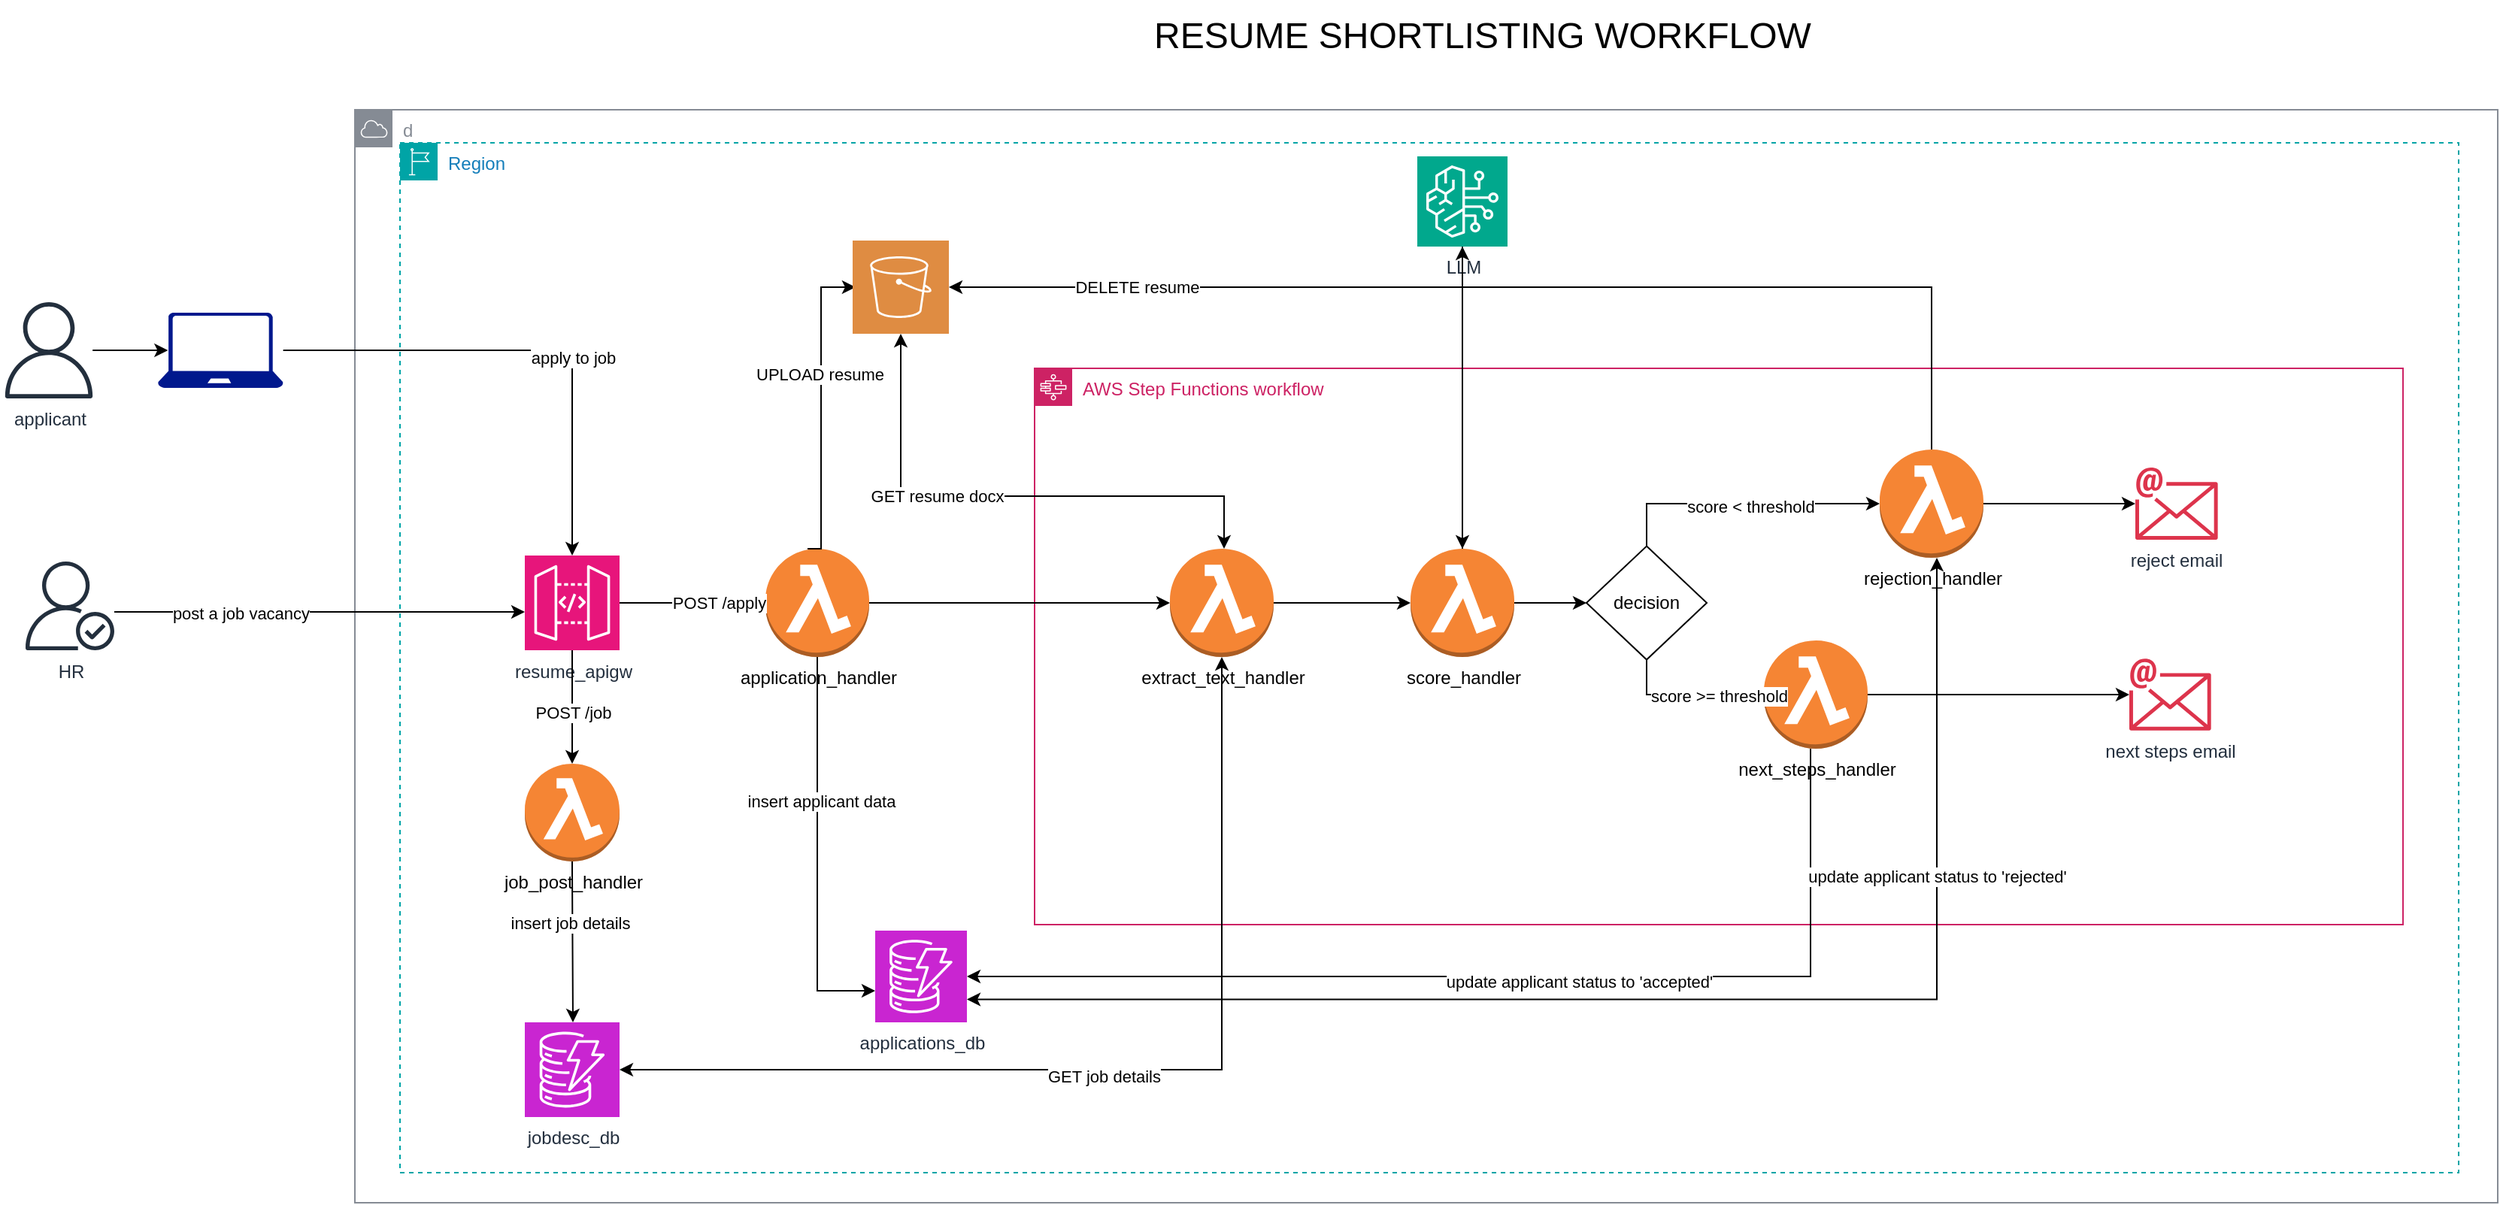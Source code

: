 <mxfile version="28.2.0">
  <diagram name="Page-1" id="yolX_gxU64kREPE_3TUZ">
    <mxGraphModel dx="3375" dy="1646" grid="0" gridSize="10" guides="1" tooltips="1" connect="1" arrows="1" fold="1" page="0" pageScale="1" pageWidth="827" pageHeight="1169" math="0" shadow="0">
      <root>
        <mxCell id="0" />
        <mxCell id="1" parent="0" />
        <mxCell id="e4_RCCN22bToamCJ0B3J-1" value="d" style="sketch=0;outlineConnect=0;gradientColor=none;html=1;whiteSpace=wrap;fontSize=12;fontStyle=0;shape=mxgraph.aws4.group;grIcon=mxgraph.aws4.group_aws_cloud;strokeColor=#858B94;fillColor=none;verticalAlign=top;align=left;spacingLeft=30;fontColor=#858B94;dashed=0;movable=1;resizable=1;rotatable=1;deletable=1;editable=1;locked=0;connectable=1;" parent="1" vertex="1">
          <mxGeometry x="-670" y="-250" width="1425" height="727" as="geometry" />
        </mxCell>
        <mxCell id="e4_RCCN22bToamCJ0B3J-4" value="Region" style="points=[[0,0],[0.25,0],[0.5,0],[0.75,0],[1,0],[1,0.25],[1,0.5],[1,0.75],[1,1],[0.75,1],[0.5,1],[0.25,1],[0,1],[0,0.75],[0,0.5],[0,0.25]];outlineConnect=0;gradientColor=none;html=1;whiteSpace=wrap;fontSize=12;fontStyle=0;container=1;pointerEvents=0;collapsible=0;recursiveResize=0;shape=mxgraph.aws4.group;grIcon=mxgraph.aws4.group_region;strokeColor=#00A4A6;fillColor=none;verticalAlign=top;align=left;spacingLeft=30;fontColor=#147EBA;dashed=1;" parent="1" vertex="1">
          <mxGeometry x="-640" y="-228" width="1369" height="685" as="geometry" />
        </mxCell>
        <mxCell id="e4_RCCN22bToamCJ0B3J-6" value="AWS Step Functions workflow" style="points=[[0,0],[0.25,0],[0.5,0],[0.75,0],[1,0],[1,0.25],[1,0.5],[1,0.75],[1,1],[0.75,1],[0.5,1],[0.25,1],[0,1],[0,0.75],[0,0.5],[0,0.25]];outlineConnect=0;gradientColor=none;html=1;whiteSpace=wrap;fontSize=12;fontStyle=0;container=1;pointerEvents=0;collapsible=0;recursiveResize=0;shape=mxgraph.aws4.group;grIcon=mxgraph.aws4.group_aws_step_functions_workflow;strokeColor=#CD2264;fillColor=none;verticalAlign=top;align=left;spacingLeft=30;fontColor=#CD2264;dashed=0;" parent="e4_RCCN22bToamCJ0B3J-4" vertex="1">
          <mxGeometry x="422" y="150" width="910" height="370" as="geometry" />
        </mxCell>
        <mxCell id="e4_RCCN22bToamCJ0B3J-9" value="score_handler" style="outlineConnect=0;dashed=0;verticalLabelPosition=bottom;verticalAlign=top;align=center;html=1;shape=mxgraph.aws3.lambda_function;fillColor=#F58534;gradientColor=none;" parent="e4_RCCN22bToamCJ0B3J-6" vertex="1">
          <mxGeometry x="250" y="120" width="69" height="72" as="geometry" />
        </mxCell>
        <mxCell id="e4_RCCN22bToamCJ0B3J-19" style="edgeStyle=orthogonalEdgeStyle;rounded=0;orthogonalLoop=1;jettySize=auto;html=1;" parent="e4_RCCN22bToamCJ0B3J-6" source="e4_RCCN22bToamCJ0B3J-8" target="e4_RCCN22bToamCJ0B3J-9" edge="1">
          <mxGeometry relative="1" as="geometry" />
        </mxCell>
        <mxCell id="e4_RCCN22bToamCJ0B3J-8" value="extract_text_handler" style="outlineConnect=0;dashed=0;verticalLabelPosition=bottom;verticalAlign=top;align=center;html=1;shape=mxgraph.aws3.lambda_function;fillColor=#F58534;gradientColor=none;" parent="e4_RCCN22bToamCJ0B3J-6" vertex="1">
          <mxGeometry x="90" y="120" width="69" height="72" as="geometry" />
        </mxCell>
        <mxCell id="e4_RCCN22bToamCJ0B3J-22" value="decision" style="rhombus;whiteSpace=wrap;html=1;" parent="e4_RCCN22bToamCJ0B3J-6" vertex="1">
          <mxGeometry x="367" y="118.25" width="80" height="75.5" as="geometry" />
        </mxCell>
        <mxCell id="e4_RCCN22bToamCJ0B3J-24" style="edgeStyle=orthogonalEdgeStyle;rounded=0;orthogonalLoop=1;jettySize=auto;html=1;entryX=0;entryY=0.5;entryDx=0;entryDy=0;" parent="e4_RCCN22bToamCJ0B3J-6" source="e4_RCCN22bToamCJ0B3J-9" target="e4_RCCN22bToamCJ0B3J-22" edge="1">
          <mxGeometry relative="1" as="geometry" />
        </mxCell>
        <mxCell id="e4_RCCN22bToamCJ0B3J-39" value="next steps email" style="sketch=0;outlineConnect=0;fontColor=#232F3E;gradientColor=none;fillColor=#DD344C;strokeColor=none;dashed=0;verticalLabelPosition=bottom;verticalAlign=top;align=center;html=1;fontSize=12;fontStyle=0;aspect=fixed;shape=mxgraph.aws4.email;" parent="e4_RCCN22bToamCJ0B3J-6" vertex="1">
          <mxGeometry x="728" y="192.96" width="54.34" height="48.07" as="geometry" />
        </mxCell>
        <mxCell id="e4_RCCN22bToamCJ0B3J-5" value="LLM" style="sketch=0;points=[[0,0,0],[0.25,0,0],[0.5,0,0],[0.75,0,0],[1,0,0],[0,1,0],[0.25,1,0],[0.5,1,0],[0.75,1,0],[1,1,0],[0,0.25,0],[0,0.5,0],[0,0.75,0],[1,0.25,0],[1,0.5,0],[1,0.75,0]];outlineConnect=0;fontColor=#232F3E;fillColor=#01A88D;strokeColor=#ffffff;dashed=0;verticalLabelPosition=bottom;verticalAlign=top;align=center;html=1;fontSize=12;fontStyle=0;aspect=fixed;shape=mxgraph.aws4.resourceIcon;resIcon=mxgraph.aws4.bedrock;" parent="e4_RCCN22bToamCJ0B3J-4" vertex="1">
          <mxGeometry x="676.5" y="9" width="60" height="60" as="geometry" />
        </mxCell>
        <mxCell id="e4_RCCN22bToamCJ0B3J-17" style="edgeStyle=orthogonalEdgeStyle;rounded=0;orthogonalLoop=1;jettySize=auto;html=1;" parent="e4_RCCN22bToamCJ0B3J-4" source="e4_RCCN22bToamCJ0B3J-12" target="e4_RCCN22bToamCJ0B3J-8" edge="1">
          <mxGeometry relative="1" as="geometry" />
        </mxCell>
        <mxCell id="e4_RCCN22bToamCJ0B3J-12" value="application_handler" style="outlineConnect=0;dashed=0;verticalLabelPosition=bottom;verticalAlign=top;align=center;html=1;shape=mxgraph.aws3.lambda_function;fillColor=#F58534;gradientColor=none;" parent="e4_RCCN22bToamCJ0B3J-4" vertex="1">
          <mxGeometry x="243" y="270" width="69" height="72" as="geometry" />
        </mxCell>
        <mxCell id="e4_RCCN22bToamCJ0B3J-20" style="edgeStyle=orthogonalEdgeStyle;rounded=0;orthogonalLoop=1;jettySize=auto;html=1;" parent="e4_RCCN22bToamCJ0B3J-4" source="e4_RCCN22bToamCJ0B3J-9" target="e4_RCCN22bToamCJ0B3J-5" edge="1">
          <mxGeometry relative="1" as="geometry" />
        </mxCell>
        <mxCell id="e4_RCCN22bToamCJ0B3J-11" value="resume_apigw" style="sketch=0;points=[[0,0,0],[0.25,0,0],[0.5,0,0],[0.75,0,0],[1,0,0],[0,1,0],[0.25,1,0],[0.5,1,0],[0.75,1,0],[1,1,0],[0,0.25,0],[0,0.5,0],[0,0.75,0],[1,0.25,0],[1,0.5,0],[1,0.75,0]];outlineConnect=0;fontColor=#232F3E;fillColor=#E7157B;strokeColor=#ffffff;dashed=0;verticalLabelPosition=bottom;verticalAlign=top;align=center;html=1;fontSize=12;fontStyle=0;aspect=fixed;shape=mxgraph.aws4.resourceIcon;resIcon=mxgraph.aws4.api_gateway;" parent="e4_RCCN22bToamCJ0B3J-4" vertex="1">
          <mxGeometry x="83" y="274.5" width="63" height="63" as="geometry" />
        </mxCell>
        <mxCell id="e4_RCCN22bToamCJ0B3J-13" style="edgeStyle=orthogonalEdgeStyle;rounded=0;orthogonalLoop=1;jettySize=auto;html=1;" parent="e4_RCCN22bToamCJ0B3J-4" source="e4_RCCN22bToamCJ0B3J-11" target="e4_RCCN22bToamCJ0B3J-12" edge="1">
          <mxGeometry relative="1" as="geometry" />
        </mxCell>
        <mxCell id="e4_RCCN22bToamCJ0B3J-35" value="POST /apply" style="edgeLabel;html=1;align=center;verticalAlign=middle;resizable=0;points=[];" parent="e4_RCCN22bToamCJ0B3J-13" vertex="1" connectable="0">
          <mxGeometry x="0.346" relative="1" as="geometry">
            <mxPoint as="offset" />
          </mxGeometry>
        </mxCell>
        <mxCell id="e4_RCCN22bToamCJ0B3J-61" style="edgeStyle=orthogonalEdgeStyle;rounded=0;orthogonalLoop=1;jettySize=auto;html=1;entryX=0.5;entryY=0;entryDx=0;entryDy=0;entryPerimeter=0;" parent="e4_RCCN22bToamCJ0B3J-4" source="e4_RCCN22bToamCJ0B3J-5" target="e4_RCCN22bToamCJ0B3J-9" edge="1">
          <mxGeometry relative="1" as="geometry" />
        </mxCell>
        <mxCell id="YsU6yQpVR7TVACWaqlvw-1" value="applications_db" style="sketch=0;points=[[0,0,0],[0.25,0,0],[0.5,0,0],[0.75,0,0],[1,0,0],[0,1,0],[0.25,1,0],[0.5,1,0],[0.75,1,0],[1,1,0],[0,0.25,0],[0,0.5,0],[0,0.75,0],[1,0.25,0],[1,0.5,0],[1,0.75,0]];outlineConnect=0;fontColor=#232F3E;fillColor=#C925D1;strokeColor=#ffffff;dashed=0;verticalLabelPosition=bottom;verticalAlign=top;align=center;html=1;fontSize=12;fontStyle=0;aspect=fixed;shape=mxgraph.aws4.resourceIcon;resIcon=mxgraph.aws4.dynamodb;" vertex="1" parent="e4_RCCN22bToamCJ0B3J-4">
          <mxGeometry x="316" y="524" width="61" height="61" as="geometry" />
        </mxCell>
        <mxCell id="YsU6yQpVR7TVACWaqlvw-2" style="edgeStyle=orthogonalEdgeStyle;rounded=0;orthogonalLoop=1;jettySize=auto;html=1;" edge="1" parent="e4_RCCN22bToamCJ0B3J-4" source="e4_RCCN22bToamCJ0B3J-12" target="YsU6yQpVR7TVACWaqlvw-1">
          <mxGeometry relative="1" as="geometry">
            <Array as="points">
              <mxPoint x="278" y="564" />
            </Array>
          </mxGeometry>
        </mxCell>
        <mxCell id="YsU6yQpVR7TVACWaqlvw-3" value="insert applicant data" style="edgeLabel;html=1;align=center;verticalAlign=middle;resizable=0;points=[];" vertex="1" connectable="0" parent="YsU6yQpVR7TVACWaqlvw-2">
          <mxGeometry x="-0.263" y="2" relative="1" as="geometry">
            <mxPoint as="offset" />
          </mxGeometry>
        </mxCell>
        <mxCell id="YsU6yQpVR7TVACWaqlvw-4" value="jobdesc_db" style="sketch=0;points=[[0,0,0],[0.25,0,0],[0.5,0,0],[0.75,0,0],[1,0,0],[0,1,0],[0.25,1,0],[0.5,1,0],[0.75,1,0],[1,1,0],[0,0.25,0],[0,0.5,0],[0,0.75,0],[1,0.25,0],[1,0.5,0],[1,0.75,0]];outlineConnect=0;fontColor=#232F3E;fillColor=#C925D1;strokeColor=#ffffff;dashed=0;verticalLabelPosition=bottom;verticalAlign=top;align=center;html=1;fontSize=12;fontStyle=0;aspect=fixed;shape=mxgraph.aws4.resourceIcon;resIcon=mxgraph.aws4.dynamodb;" vertex="1" parent="e4_RCCN22bToamCJ0B3J-4">
          <mxGeometry x="83" y="585" width="63" height="63" as="geometry" />
        </mxCell>
        <mxCell id="YsU6yQpVR7TVACWaqlvw-5" value="job_post_handler" style="outlineConnect=0;dashed=0;verticalLabelPosition=bottom;verticalAlign=top;align=center;html=1;shape=mxgraph.aws3.lambda_function;fillColor=#F58534;gradientColor=none;" vertex="1" parent="e4_RCCN22bToamCJ0B3J-4">
          <mxGeometry x="83" y="413" width="63" height="65" as="geometry" />
        </mxCell>
        <mxCell id="YsU6yQpVR7TVACWaqlvw-6" style="edgeStyle=orthogonalEdgeStyle;rounded=0;orthogonalLoop=1;jettySize=auto;html=1;entryX=0.5;entryY=0;entryDx=0;entryDy=0;entryPerimeter=0;" edge="1" parent="e4_RCCN22bToamCJ0B3J-4" source="e4_RCCN22bToamCJ0B3J-11" target="YsU6yQpVR7TVACWaqlvw-5">
          <mxGeometry relative="1" as="geometry" />
        </mxCell>
        <mxCell id="YsU6yQpVR7TVACWaqlvw-9" value="POST /job" style="edgeLabel;html=1;align=center;verticalAlign=middle;resizable=0;points=[];" vertex="1" connectable="0" parent="YsU6yQpVR7TVACWaqlvw-6">
          <mxGeometry x="0.073" relative="1" as="geometry">
            <mxPoint y="1" as="offset" />
          </mxGeometry>
        </mxCell>
        <mxCell id="YsU6yQpVR7TVACWaqlvw-7" style="edgeStyle=orthogonalEdgeStyle;rounded=0;orthogonalLoop=1;jettySize=auto;html=1;" edge="1" parent="e4_RCCN22bToamCJ0B3J-4" source="YsU6yQpVR7TVACWaqlvw-5" target="YsU6yQpVR7TVACWaqlvw-4">
          <mxGeometry relative="1" as="geometry">
            <Array as="points">
              <mxPoint x="115" y="483" />
              <mxPoint x="115" y="483" />
            </Array>
          </mxGeometry>
        </mxCell>
        <mxCell id="YsU6yQpVR7TVACWaqlvw-8" value="insert job details" style="edgeLabel;html=1;align=center;verticalAlign=middle;resizable=0;points=[];" vertex="1" connectable="0" parent="YsU6yQpVR7TVACWaqlvw-7">
          <mxGeometry x="-0.231" y="-2" relative="1" as="geometry">
            <mxPoint as="offset" />
          </mxGeometry>
        </mxCell>
        <mxCell id="YsU6yQpVR7TVACWaqlvw-12" style="edgeStyle=orthogonalEdgeStyle;rounded=0;orthogonalLoop=1;jettySize=auto;html=1;entryX=1;entryY=0.5;entryDx=0;entryDy=0;entryPerimeter=0;startArrow=classic;startFill=1;" edge="1" parent="e4_RCCN22bToamCJ0B3J-4" source="e4_RCCN22bToamCJ0B3J-8" target="YsU6yQpVR7TVACWaqlvw-4">
          <mxGeometry relative="1" as="geometry">
            <Array as="points">
              <mxPoint x="547" y="617" />
            </Array>
          </mxGeometry>
        </mxCell>
        <mxCell id="YsU6yQpVR7TVACWaqlvw-13" value="GET job details" style="edgeLabel;html=1;align=center;verticalAlign=middle;resizable=0;points=[];" vertex="1" connectable="0" parent="YsU6yQpVR7TVACWaqlvw-12">
          <mxGeometry x="0.046" y="4" relative="1" as="geometry">
            <mxPoint as="offset" />
          </mxGeometry>
        </mxCell>
        <mxCell id="YsU6yQpVR7TVACWaqlvw-26" style="edgeStyle=orthogonalEdgeStyle;rounded=0;orthogonalLoop=1;jettySize=auto;html=1;" edge="1" parent="e4_RCCN22bToamCJ0B3J-4">
          <mxGeometry relative="1" as="geometry">
            <mxPoint x="270.998" y="270" as="sourcePoint" />
            <mxPoint x="302.95" y="96" as="targetPoint" />
            <Array as="points">
              <mxPoint x="280" y="270" />
              <mxPoint x="280" y="96" />
            </Array>
          </mxGeometry>
        </mxCell>
        <mxCell id="YsU6yQpVR7TVACWaqlvw-27" value="UPLOAD resume" style="edgeLabel;html=1;align=center;verticalAlign=middle;resizable=0;points=[];" vertex="1" connectable="0" parent="YsU6yQpVR7TVACWaqlvw-26">
          <mxGeometry x="0.214" y="1" relative="1" as="geometry">
            <mxPoint as="offset" />
          </mxGeometry>
        </mxCell>
        <mxCell id="e4_RCCN22bToamCJ0B3J-49" style="edgeStyle=orthogonalEdgeStyle;rounded=0;orthogonalLoop=1;jettySize=auto;html=1;" parent="1" source="e4_RCCN22bToamCJ0B3J-25" target="e4_RCCN22bToamCJ0B3J-43" edge="1">
          <mxGeometry relative="1" as="geometry" />
        </mxCell>
        <mxCell id="e4_RCCN22bToamCJ0B3J-25" value="rejection_handler" style="outlineConnect=0;dashed=0;verticalLabelPosition=bottom;verticalAlign=top;align=center;html=1;shape=mxgraph.aws3.lambda_function;fillColor=#F58534;gradientColor=none;" parent="1" vertex="1">
          <mxGeometry x="344" y="-24" width="69" height="72" as="geometry" />
        </mxCell>
        <mxCell id="e4_RCCN22bToamCJ0B3J-40" style="edgeStyle=orthogonalEdgeStyle;rounded=0;orthogonalLoop=1;jettySize=auto;html=1;" parent="1" source="e4_RCCN22bToamCJ0B3J-26" target="e4_RCCN22bToamCJ0B3J-39" edge="1">
          <mxGeometry relative="1" as="geometry" />
        </mxCell>
        <mxCell id="e4_RCCN22bToamCJ0B3J-26" value="next_steps_handler" style="outlineConnect=0;dashed=0;verticalLabelPosition=bottom;verticalAlign=top;align=center;html=1;shape=mxgraph.aws3.lambda_function;fillColor=#F58534;gradientColor=none;" parent="1" vertex="1">
          <mxGeometry x="267" y="103" width="69" height="72" as="geometry" />
        </mxCell>
        <mxCell id="e4_RCCN22bToamCJ0B3J-27" style="edgeStyle=orthogonalEdgeStyle;rounded=0;orthogonalLoop=1;jettySize=auto;html=1;entryX=0;entryY=0.5;entryDx=0;entryDy=0;entryPerimeter=0;exitX=0.5;exitY=0;exitDx=0;exitDy=0;" parent="1" source="e4_RCCN22bToamCJ0B3J-22" target="e4_RCCN22bToamCJ0B3J-25" edge="1">
          <mxGeometry relative="1" as="geometry" />
        </mxCell>
        <mxCell id="e4_RCCN22bToamCJ0B3J-28" value="score &amp;lt; threshold" style="edgeLabel;html=1;align=center;verticalAlign=middle;resizable=0;points=[];" parent="e4_RCCN22bToamCJ0B3J-27" vertex="1" connectable="0">
          <mxGeometry x="0.055" y="-2" relative="1" as="geometry">
            <mxPoint as="offset" />
          </mxGeometry>
        </mxCell>
        <mxCell id="e4_RCCN22bToamCJ0B3J-29" style="edgeStyle=orthogonalEdgeStyle;rounded=0;orthogonalLoop=1;jettySize=auto;html=1;entryX=0;entryY=0.5;entryDx=0;entryDy=0;entryPerimeter=0;exitX=0.5;exitY=1;exitDx=0;exitDy=0;" parent="1" source="e4_RCCN22bToamCJ0B3J-22" target="e4_RCCN22bToamCJ0B3J-26" edge="1">
          <mxGeometry relative="1" as="geometry" />
        </mxCell>
        <mxCell id="e4_RCCN22bToamCJ0B3J-30" value="score &amp;gt;= threshold" style="edgeLabel;html=1;align=center;verticalAlign=middle;resizable=0;points=[];" parent="e4_RCCN22bToamCJ0B3J-29" vertex="1" connectable="0">
          <mxGeometry x="0.391" y="-1" relative="1" as="geometry">
            <mxPoint as="offset" />
          </mxGeometry>
        </mxCell>
        <mxCell id="e4_RCCN22bToamCJ0B3J-43" value="reject email" style="sketch=0;outlineConnect=0;fontColor=#232F3E;gradientColor=none;fillColor=#DD344C;strokeColor=none;dashed=0;verticalLabelPosition=bottom;verticalAlign=top;align=center;html=1;fontSize=12;fontStyle=0;aspect=fixed;shape=mxgraph.aws4.email;" parent="1" vertex="1">
          <mxGeometry x="514" y="-12.25" width="54.82" height="48.5" as="geometry" />
        </mxCell>
        <mxCell id="e4_RCCN22bToamCJ0B3J-51" value="applicant" style="sketch=0;outlineConnect=0;fontColor=#232F3E;gradientColor=none;fillColor=#232F3D;strokeColor=none;dashed=0;verticalLabelPosition=bottom;verticalAlign=top;align=center;html=1;fontSize=12;fontStyle=0;aspect=fixed;pointerEvents=1;shape=mxgraph.aws4.user;" parent="1" vertex="1">
          <mxGeometry x="-905.5" y="-122" width="64" height="64" as="geometry" />
        </mxCell>
        <mxCell id="e4_RCCN22bToamCJ0B3J-55" style="edgeStyle=orthogonalEdgeStyle;rounded=0;orthogonalLoop=1;jettySize=auto;html=1;" parent="1" source="e4_RCCN22bToamCJ0B3J-53" target="e4_RCCN22bToamCJ0B3J-11" edge="1">
          <mxGeometry relative="1" as="geometry" />
        </mxCell>
        <mxCell id="YsU6yQpVR7TVACWaqlvw-22" value="apply to job" style="edgeLabel;html=1;align=center;verticalAlign=middle;resizable=0;points=[];" vertex="1" connectable="0" parent="e4_RCCN22bToamCJ0B3J-55">
          <mxGeometry x="0.199" relative="1" as="geometry">
            <mxPoint as="offset" />
          </mxGeometry>
        </mxCell>
        <mxCell id="e4_RCCN22bToamCJ0B3J-53" value="" style="sketch=0;aspect=fixed;pointerEvents=1;shadow=0;dashed=0;html=1;strokeColor=none;labelPosition=center;verticalLabelPosition=bottom;verticalAlign=top;align=center;fillColor=#00188D;shape=mxgraph.azure.laptop" parent="1" vertex="1">
          <mxGeometry x="-801" y="-115" width="83.33" height="50" as="geometry" />
        </mxCell>
        <mxCell id="e4_RCCN22bToamCJ0B3J-54" style="edgeStyle=orthogonalEdgeStyle;rounded=0;orthogonalLoop=1;jettySize=auto;html=1;entryX=0.08;entryY=0.5;entryDx=0;entryDy=0;entryPerimeter=0;" parent="1" source="e4_RCCN22bToamCJ0B3J-51" target="e4_RCCN22bToamCJ0B3J-53" edge="1">
          <mxGeometry relative="1" as="geometry" />
        </mxCell>
        <mxCell id="e4_RCCN22bToamCJ0B3J-57" value="&lt;font style=&quot;font-size: 24px;&quot;&gt;RESUME SHORTLISTING WORKFLOW&lt;/font&gt;" style="text;html=1;align=center;verticalAlign=middle;whiteSpace=wrap;rounded=0;" parent="1" vertex="1">
          <mxGeometry x="-385" y="-323" width="930" height="47" as="geometry" />
        </mxCell>
        <mxCell id="YsU6yQpVR7TVACWaqlvw-14" style="edgeStyle=orthogonalEdgeStyle;rounded=0;orthogonalLoop=1;jettySize=auto;html=1;entryX=1;entryY=0.5;entryDx=0;entryDy=0;entryPerimeter=0;" edge="1" parent="1" source="e4_RCCN22bToamCJ0B3J-26" target="YsU6yQpVR7TVACWaqlvw-1">
          <mxGeometry relative="1" as="geometry">
            <Array as="points">
              <mxPoint x="298" y="327" />
            </Array>
          </mxGeometry>
        </mxCell>
        <mxCell id="YsU6yQpVR7TVACWaqlvw-15" value="update applicant status to &#39;accepted&#39;" style="edgeLabel;html=1;align=center;verticalAlign=middle;resizable=0;points=[];" vertex="1" connectable="0" parent="YsU6yQpVR7TVACWaqlvw-14">
          <mxGeometry x="-0.143" y="3" relative="1" as="geometry">
            <mxPoint as="offset" />
          </mxGeometry>
        </mxCell>
        <mxCell id="YsU6yQpVR7TVACWaqlvw-17" value="" style="sketch=0;pointerEvents=1;shadow=0;dashed=0;html=1;strokeColor=none;fillColor=#DF8C42;labelPosition=center;verticalLabelPosition=bottom;verticalAlign=top;align=center;outlineConnect=0;shape=mxgraph.veeam2.aws_s3;" vertex="1" parent="1">
          <mxGeometry x="-339" y="-163" width="64" height="62" as="geometry" />
        </mxCell>
        <mxCell id="YsU6yQpVR7TVACWaqlvw-18" style="edgeStyle=orthogonalEdgeStyle;rounded=0;orthogonalLoop=1;jettySize=auto;html=1;" edge="1" parent="1" source="e4_RCCN22bToamCJ0B3J-25">
          <mxGeometry relative="1" as="geometry">
            <mxPoint x="-275" y="-132" as="targetPoint" />
            <Array as="points">
              <mxPoint x="379" y="-132" />
              <mxPoint x="-275" y="-132" />
            </Array>
          </mxGeometry>
        </mxCell>
        <mxCell id="YsU6yQpVR7TVACWaqlvw-19" value="DELETE resume" style="edgeLabel;html=1;align=center;verticalAlign=middle;resizable=0;points=[];" vertex="1" connectable="0" parent="YsU6yQpVR7TVACWaqlvw-18">
          <mxGeometry x="0.673" relative="1" as="geometry">
            <mxPoint as="offset" />
          </mxGeometry>
        </mxCell>
        <mxCell id="YsU6yQpVR7TVACWaqlvw-20" style="edgeStyle=orthogonalEdgeStyle;rounded=0;orthogonalLoop=1;jettySize=auto;html=1;startArrow=classic;startFill=1;" edge="1" parent="1" source="e4_RCCN22bToamCJ0B3J-8" target="YsU6yQpVR7TVACWaqlvw-17">
          <mxGeometry relative="1" as="geometry">
            <Array as="points">
              <mxPoint x="-92" y="7" />
              <mxPoint x="-307" y="7" />
            </Array>
          </mxGeometry>
        </mxCell>
        <mxCell id="YsU6yQpVR7TVACWaqlvw-21" value="GET resume docx" style="edgeLabel;html=1;align=center;verticalAlign=middle;resizable=0;points=[];" vertex="1" connectable="0" parent="YsU6yQpVR7TVACWaqlvw-20">
          <mxGeometry x="0.266" relative="1" as="geometry">
            <mxPoint as="offset" />
          </mxGeometry>
        </mxCell>
        <mxCell id="YsU6yQpVR7TVACWaqlvw-23" value="HR" style="sketch=0;outlineConnect=0;fontColor=#232F3E;gradientColor=none;fillColor=#232F3D;strokeColor=none;dashed=0;verticalLabelPosition=bottom;verticalAlign=top;align=center;html=1;fontSize=12;fontStyle=0;aspect=fixed;pointerEvents=1;shape=mxgraph.aws4.authenticated_user;" vertex="1" parent="1">
          <mxGeometry x="-889" y="50.5" width="59" height="59" as="geometry" />
        </mxCell>
        <mxCell id="YsU6yQpVR7TVACWaqlvw-24" style="edgeStyle=orthogonalEdgeStyle;rounded=0;orthogonalLoop=1;jettySize=auto;html=1;" edge="1" parent="1" source="YsU6yQpVR7TVACWaqlvw-23">
          <mxGeometry relative="1" as="geometry">
            <mxPoint x="-557" y="84" as="targetPoint" />
            <Array as="points">
              <mxPoint x="-557" y="84" />
            </Array>
          </mxGeometry>
        </mxCell>
        <mxCell id="YsU6yQpVR7TVACWaqlvw-25" value="post a job vacancy" style="edgeLabel;html=1;align=center;verticalAlign=middle;resizable=0;points=[];" vertex="1" connectable="0" parent="YsU6yQpVR7TVACWaqlvw-24">
          <mxGeometry x="-0.384" y="-1" relative="1" as="geometry">
            <mxPoint as="offset" />
          </mxGeometry>
        </mxCell>
        <mxCell id="YsU6yQpVR7TVACWaqlvw-28" style="edgeStyle=orthogonalEdgeStyle;rounded=0;orthogonalLoop=1;jettySize=auto;html=1;entryX=1;entryY=0.75;entryDx=0;entryDy=0;entryPerimeter=0;startArrow=classic;startFill=1;" edge="1" parent="1" source="e4_RCCN22bToamCJ0B3J-25" target="YsU6yQpVR7TVACWaqlvw-1">
          <mxGeometry relative="1" as="geometry">
            <Array as="points">
              <mxPoint x="382" y="342" />
            </Array>
          </mxGeometry>
        </mxCell>
        <mxCell id="YsU6yQpVR7TVACWaqlvw-29" value="update applicant status to &#39;rejected&#39;" style="edgeLabel;html=1;align=center;verticalAlign=middle;resizable=0;points=[];" vertex="1" connectable="0" parent="YsU6yQpVR7TVACWaqlvw-28">
          <mxGeometry x="-0.549" relative="1" as="geometry">
            <mxPoint as="offset" />
          </mxGeometry>
        </mxCell>
      </root>
    </mxGraphModel>
  </diagram>
</mxfile>
